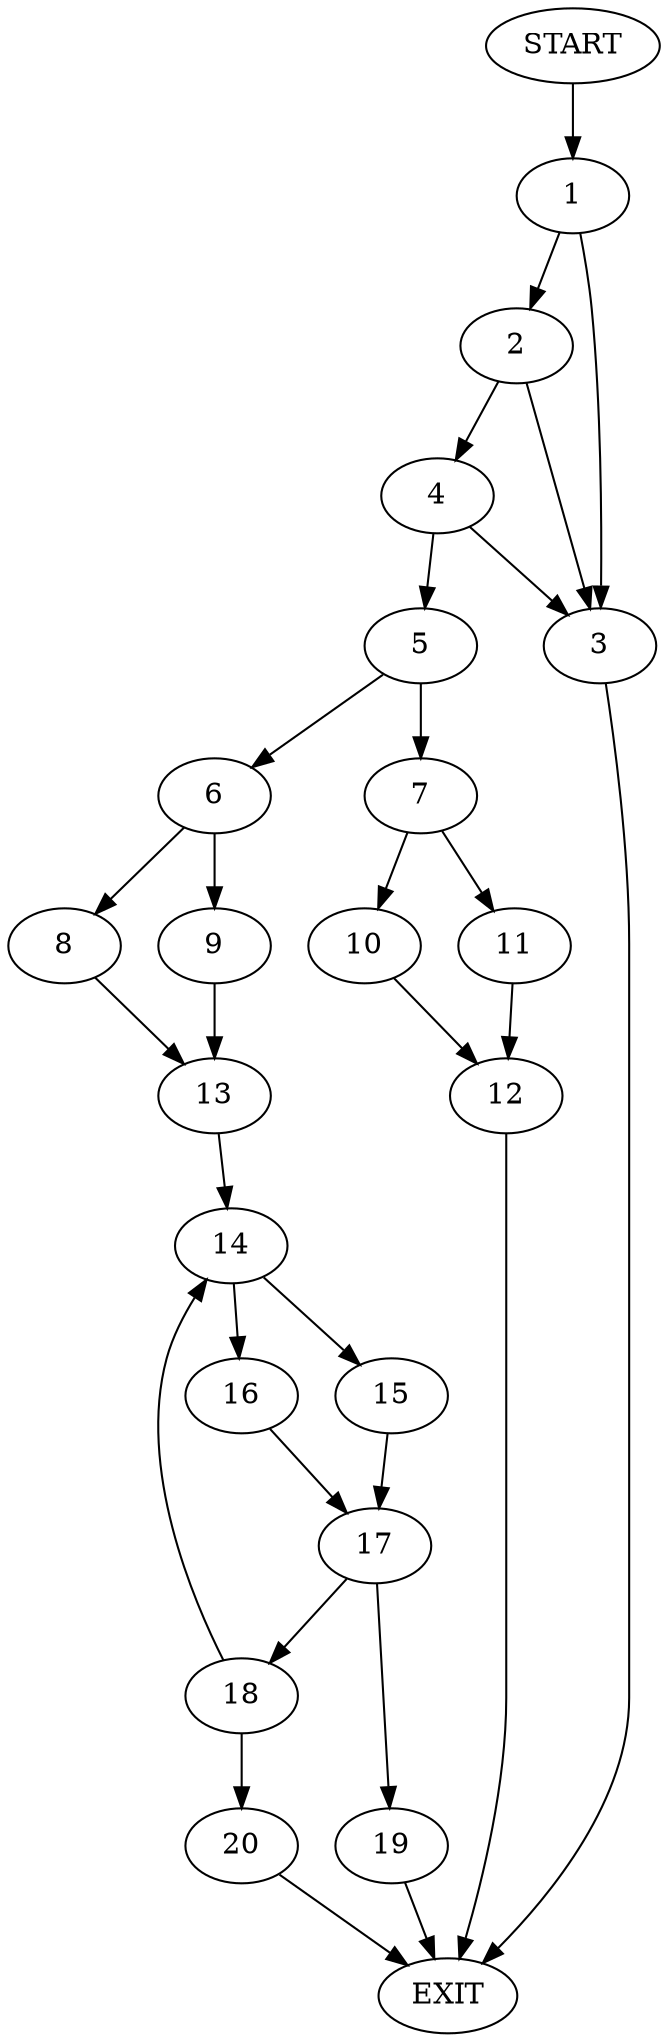 digraph {
0 [label="START"]
21 [label="EXIT"]
0 -> 1
1 -> 2
1 -> 3
3 -> 21
2 -> 3
2 -> 4
4 -> 3
4 -> 5
5 -> 6
5 -> 7
6 -> 8
6 -> 9
7 -> 10
7 -> 11
10 -> 12
11 -> 12
12 -> 21
8 -> 13
9 -> 13
13 -> 14
14 -> 15
14 -> 16
15 -> 17
16 -> 17
17 -> 18
17 -> 19
18 -> 20
18 -> 14
19 -> 21
20 -> 21
}
